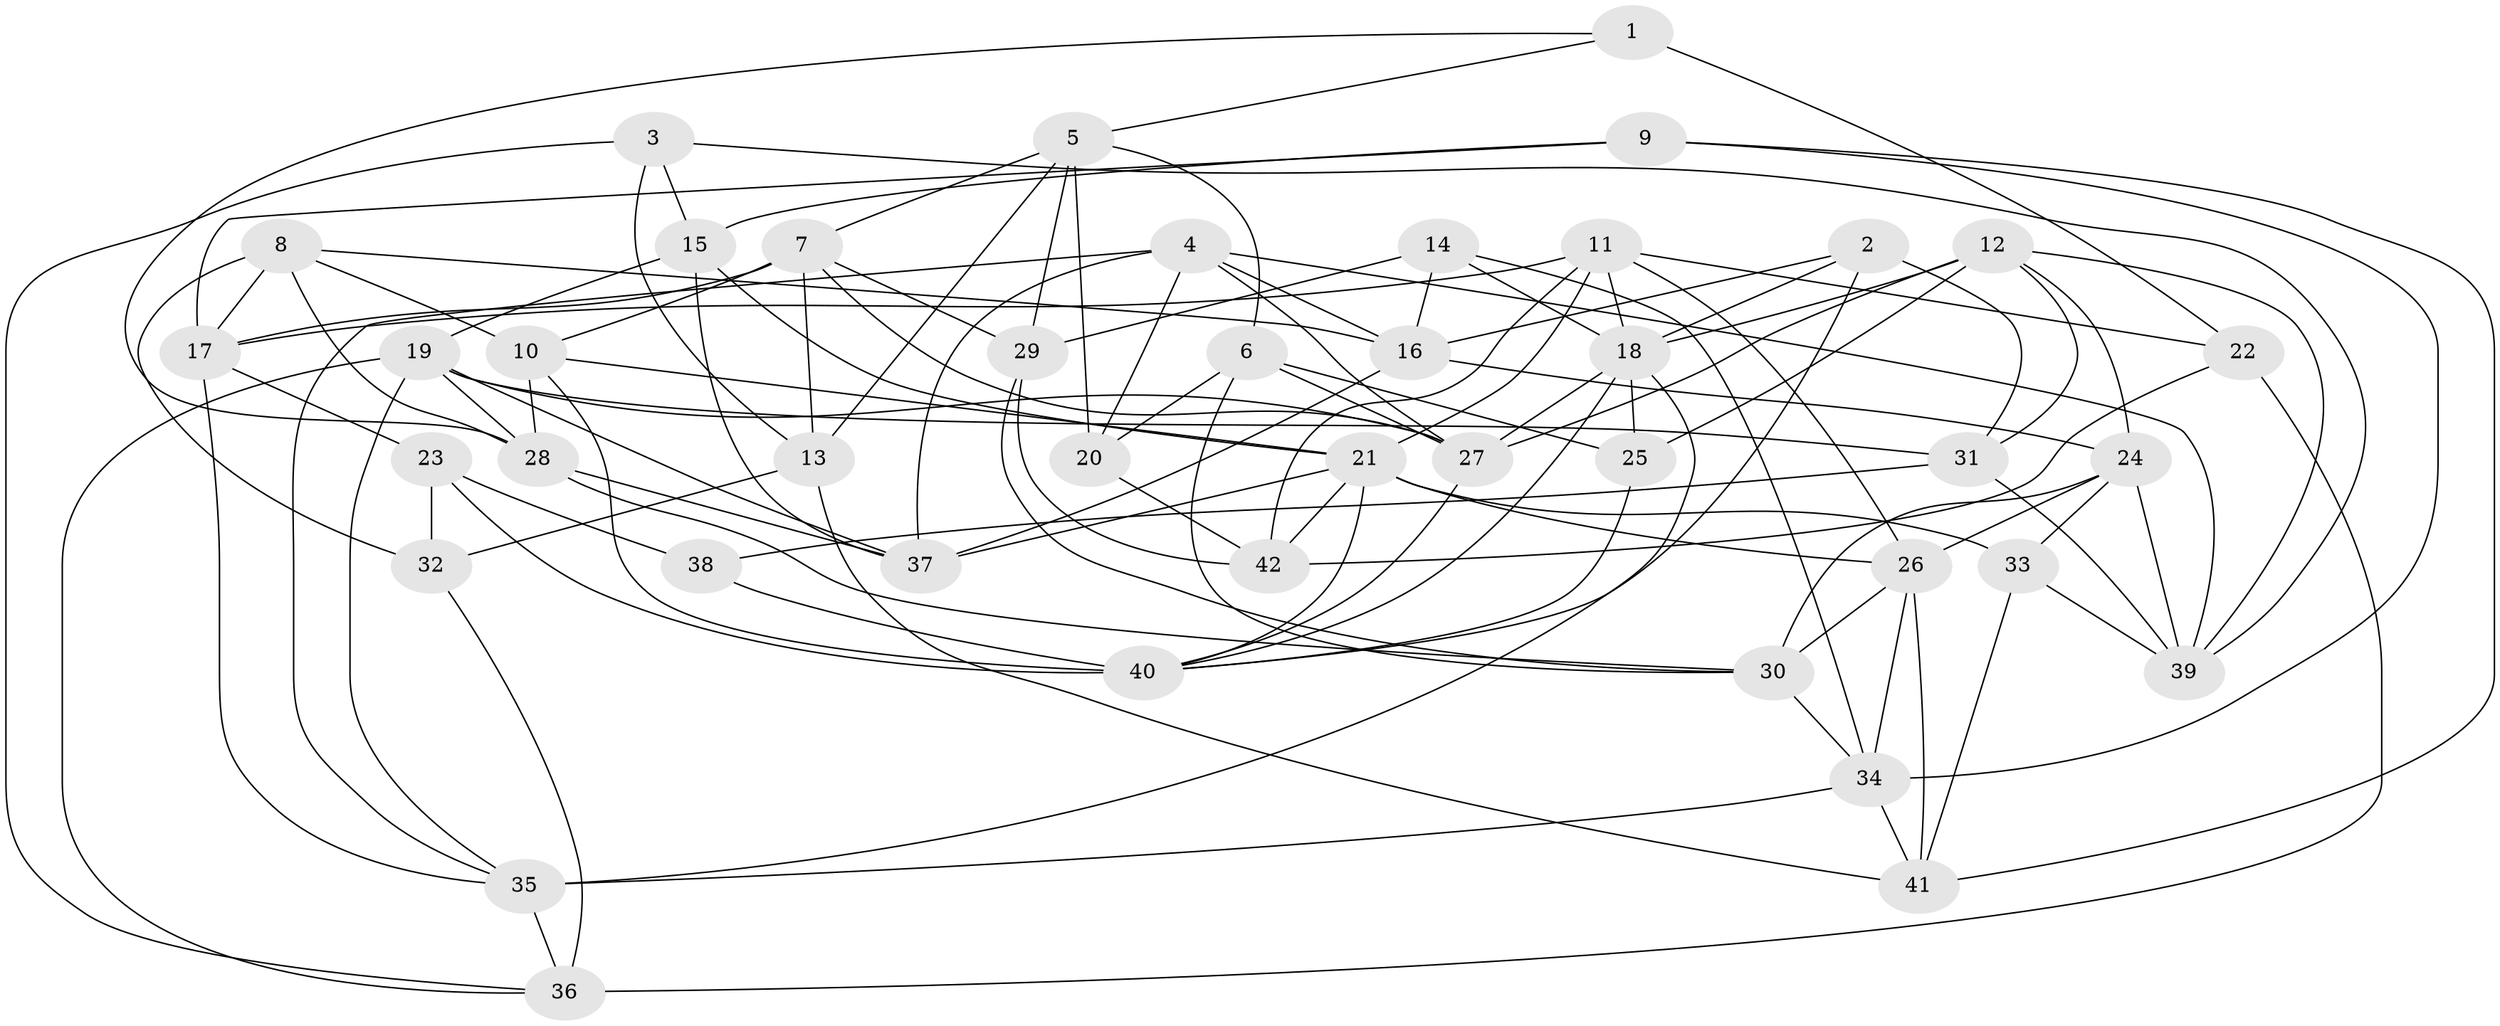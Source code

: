// original degree distribution, {4: 1.0}
// Generated by graph-tools (version 1.1) at 2025/38/03/04/25 23:38:15]
// undirected, 42 vertices, 112 edges
graph export_dot {
  node [color=gray90,style=filled];
  1;
  2;
  3;
  4;
  5;
  6;
  7;
  8;
  9;
  10;
  11;
  12;
  13;
  14;
  15;
  16;
  17;
  18;
  19;
  20;
  21;
  22;
  23;
  24;
  25;
  26;
  27;
  28;
  29;
  30;
  31;
  32;
  33;
  34;
  35;
  36;
  37;
  38;
  39;
  40;
  41;
  42;
  1 -- 5 [weight=1.0];
  1 -- 22 [weight=2.0];
  1 -- 28 [weight=1.0];
  2 -- 16 [weight=1.0];
  2 -- 18 [weight=1.0];
  2 -- 31 [weight=1.0];
  2 -- 40 [weight=1.0];
  3 -- 13 [weight=1.0];
  3 -- 15 [weight=1.0];
  3 -- 36 [weight=1.0];
  3 -- 39 [weight=1.0];
  4 -- 16 [weight=1.0];
  4 -- 20 [weight=1.0];
  4 -- 27 [weight=1.0];
  4 -- 35 [weight=1.0];
  4 -- 37 [weight=1.0];
  4 -- 39 [weight=1.0];
  5 -- 6 [weight=1.0];
  5 -- 7 [weight=1.0];
  5 -- 13 [weight=1.0];
  5 -- 20 [weight=1.0];
  5 -- 29 [weight=1.0];
  6 -- 20 [weight=1.0];
  6 -- 25 [weight=1.0];
  6 -- 27 [weight=2.0];
  6 -- 30 [weight=1.0];
  7 -- 10 [weight=1.0];
  7 -- 13 [weight=1.0];
  7 -- 17 [weight=1.0];
  7 -- 27 [weight=1.0];
  7 -- 29 [weight=1.0];
  8 -- 10 [weight=1.0];
  8 -- 16 [weight=1.0];
  8 -- 17 [weight=1.0];
  8 -- 28 [weight=1.0];
  8 -- 32 [weight=2.0];
  9 -- 15 [weight=1.0];
  9 -- 17 [weight=1.0];
  9 -- 34 [weight=1.0];
  9 -- 41 [weight=1.0];
  10 -- 21 [weight=1.0];
  10 -- 28 [weight=1.0];
  10 -- 40 [weight=2.0];
  11 -- 17 [weight=1.0];
  11 -- 18 [weight=1.0];
  11 -- 21 [weight=1.0];
  11 -- 22 [weight=1.0];
  11 -- 26 [weight=1.0];
  11 -- 42 [weight=1.0];
  12 -- 18 [weight=1.0];
  12 -- 24 [weight=1.0];
  12 -- 25 [weight=1.0];
  12 -- 27 [weight=1.0];
  12 -- 31 [weight=1.0];
  12 -- 39 [weight=1.0];
  13 -- 32 [weight=1.0];
  13 -- 41 [weight=2.0];
  14 -- 16 [weight=1.0];
  14 -- 18 [weight=1.0];
  14 -- 29 [weight=1.0];
  14 -- 34 [weight=1.0];
  15 -- 19 [weight=2.0];
  15 -- 21 [weight=1.0];
  15 -- 37 [weight=1.0];
  16 -- 24 [weight=1.0];
  16 -- 37 [weight=1.0];
  17 -- 23 [weight=1.0];
  17 -- 35 [weight=1.0];
  18 -- 25 [weight=1.0];
  18 -- 27 [weight=1.0];
  18 -- 35 [weight=3.0];
  18 -- 40 [weight=1.0];
  19 -- 27 [weight=1.0];
  19 -- 28 [weight=1.0];
  19 -- 31 [weight=1.0];
  19 -- 35 [weight=1.0];
  19 -- 36 [weight=1.0];
  19 -- 37 [weight=1.0];
  20 -- 42 [weight=1.0];
  21 -- 26 [weight=1.0];
  21 -- 33 [weight=1.0];
  21 -- 37 [weight=1.0];
  21 -- 40 [weight=1.0];
  21 -- 42 [weight=1.0];
  22 -- 36 [weight=2.0];
  22 -- 42 [weight=1.0];
  23 -- 32 [weight=2.0];
  23 -- 38 [weight=1.0];
  23 -- 40 [weight=2.0];
  24 -- 26 [weight=1.0];
  24 -- 30 [weight=1.0];
  24 -- 33 [weight=1.0];
  24 -- 39 [weight=1.0];
  25 -- 40 [weight=1.0];
  26 -- 30 [weight=1.0];
  26 -- 34 [weight=1.0];
  26 -- 41 [weight=1.0];
  27 -- 40 [weight=1.0];
  28 -- 30 [weight=1.0];
  28 -- 37 [weight=1.0];
  29 -- 30 [weight=1.0];
  29 -- 42 [weight=2.0];
  30 -- 34 [weight=1.0];
  31 -- 38 [weight=2.0];
  31 -- 39 [weight=1.0];
  32 -- 36 [weight=1.0];
  33 -- 39 [weight=1.0];
  33 -- 41 [weight=1.0];
  34 -- 35 [weight=1.0];
  34 -- 41 [weight=1.0];
  35 -- 36 [weight=1.0];
  38 -- 40 [weight=1.0];
}
